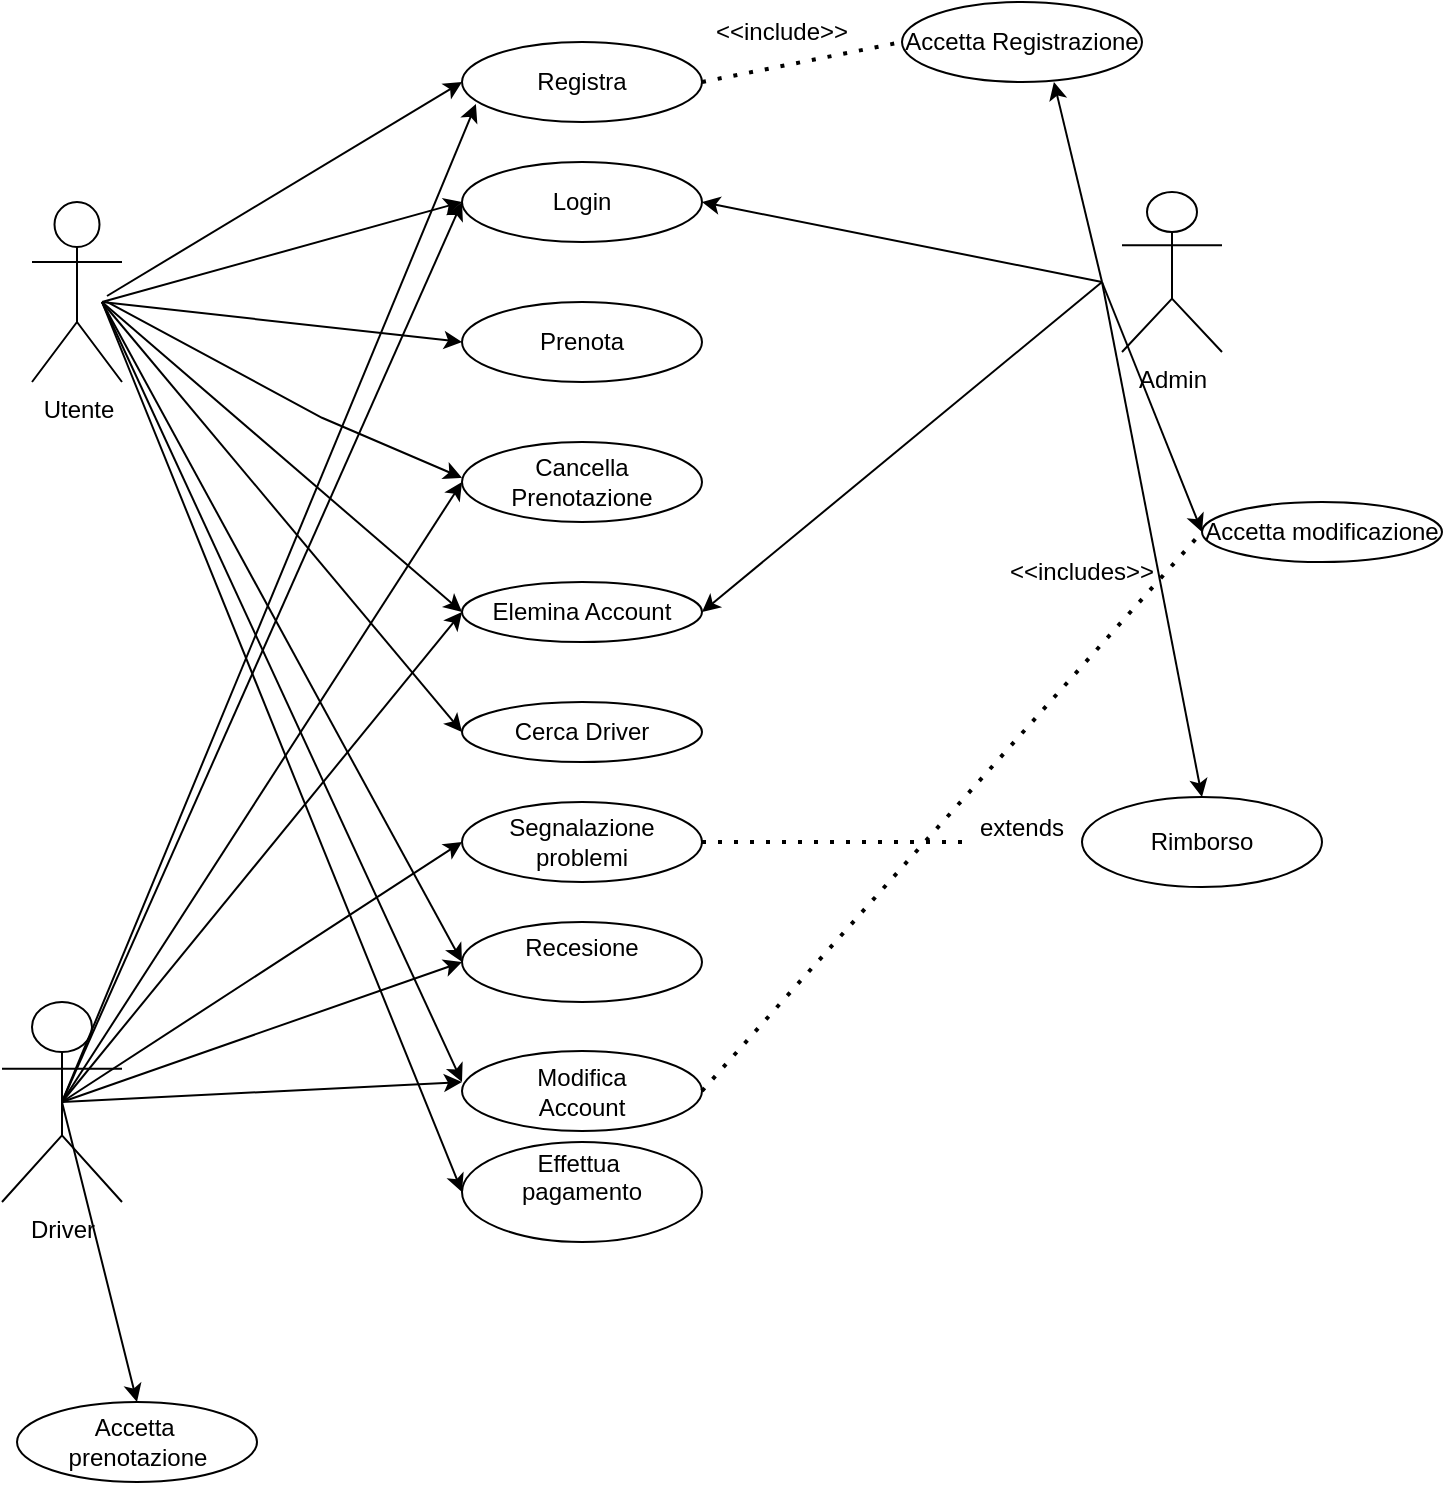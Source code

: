 <mxfile version="24.7.8">
  <diagram name="Page-1" id="5E8AEis7pYsPmu4Yoltq">
    <mxGraphModel dx="1969" dy="984" grid="1" gridSize="10" guides="1" tooltips="1" connect="1" arrows="1" fold="1" page="1" pageScale="1" pageWidth="827" pageHeight="1169" math="0" shadow="0">
      <root>
        <mxCell id="0" />
        <mxCell id="1" parent="0" />
        <mxCell id="i7_aCIMfBb2RZ3lDCCeZ-2" value="Admin&lt;div&gt;&lt;br&gt;&lt;/div&gt;" style="shape=umlActor;verticalLabelPosition=bottom;verticalAlign=top;html=1;outlineConnect=0;" vertex="1" parent="1">
          <mxGeometry x="650" y="115" width="50" height="80" as="geometry" />
        </mxCell>
        <mxCell id="i7_aCIMfBb2RZ3lDCCeZ-4" value="Driver&lt;div&gt;&lt;br&gt;&lt;/div&gt;" style="shape=umlActor;verticalLabelPosition=bottom;verticalAlign=top;html=1;outlineConnect=0;" vertex="1" parent="1">
          <mxGeometry x="90" y="520" width="60" height="100" as="geometry" />
        </mxCell>
        <mxCell id="i7_aCIMfBb2RZ3lDCCeZ-8" value="Registra" style="ellipse;whiteSpace=wrap;html=1;" vertex="1" parent="1">
          <mxGeometry x="320" y="40" width="120" height="40" as="geometry" />
        </mxCell>
        <mxCell id="i7_aCIMfBb2RZ3lDCCeZ-9" value="Prenota" style="ellipse;whiteSpace=wrap;html=1;" vertex="1" parent="1">
          <mxGeometry x="320" y="170" width="120" height="40" as="geometry" />
        </mxCell>
        <mxCell id="i7_aCIMfBb2RZ3lDCCeZ-10" value="Login" style="ellipse;whiteSpace=wrap;html=1;" vertex="1" parent="1">
          <mxGeometry x="320" y="100" width="120" height="40" as="geometry" />
        </mxCell>
        <mxCell id="i7_aCIMfBb2RZ3lDCCeZ-11" value="Elemina Account" style="ellipse;whiteSpace=wrap;html=1;" vertex="1" parent="1">
          <mxGeometry x="320" y="310" width="120" height="30" as="geometry" />
        </mxCell>
        <mxCell id="i7_aCIMfBb2RZ3lDCCeZ-12" value="Cancella&lt;br&gt;Prenotazione" style="ellipse;whiteSpace=wrap;html=1;" vertex="1" parent="1">
          <mxGeometry x="320" y="240" width="120" height="40" as="geometry" />
        </mxCell>
        <mxCell id="i7_aCIMfBb2RZ3lDCCeZ-13" value="Cerca Driver" style="ellipse;whiteSpace=wrap;html=1;" vertex="1" parent="1">
          <mxGeometry x="320" y="370" width="120" height="30" as="geometry" />
        </mxCell>
        <mxCell id="i7_aCIMfBb2RZ3lDCCeZ-14" value="Segnalazione&lt;br&gt;problemi" style="ellipse;whiteSpace=wrap;html=1;" vertex="1" parent="1">
          <mxGeometry x="320" y="420" width="120" height="40" as="geometry" />
        </mxCell>
        <mxCell id="i7_aCIMfBb2RZ3lDCCeZ-15" value="Recesione&lt;div&gt;&lt;br&gt;&lt;/div&gt;" style="ellipse;whiteSpace=wrap;html=1;" vertex="1" parent="1">
          <mxGeometry x="320" y="480" width="120" height="40" as="geometry" />
        </mxCell>
        <mxCell id="i7_aCIMfBb2RZ3lDCCeZ-17" value="Modifica&lt;br&gt;Account" style="ellipse;whiteSpace=wrap;html=1;" vertex="1" parent="1">
          <mxGeometry x="320" y="544.5" width="120" height="40" as="geometry" />
        </mxCell>
        <mxCell id="i7_aCIMfBb2RZ3lDCCeZ-19" value="Effettua&amp;nbsp;&lt;br&gt;pagamento&lt;div&gt;&lt;br&gt;&lt;/div&gt;" style="ellipse;whiteSpace=wrap;html=1;" vertex="1" parent="1">
          <mxGeometry x="320" y="590" width="120" height="50" as="geometry" />
        </mxCell>
        <mxCell id="i7_aCIMfBb2RZ3lDCCeZ-21" value="" style="endArrow=classic;html=1;rounded=0;entryX=0;entryY=0.5;entryDx=0;entryDy=0;" edge="1" parent="1" target="i7_aCIMfBb2RZ3lDCCeZ-8">
          <mxGeometry width="50" height="50" relative="1" as="geometry">
            <mxPoint x="142.5" y="167" as="sourcePoint" />
            <mxPoint x="323.96" y="80" as="targetPoint" />
          </mxGeometry>
        </mxCell>
        <mxCell id="i7_aCIMfBb2RZ3lDCCeZ-24" value="" style="endArrow=classic;html=1;rounded=0;entryX=0.058;entryY=0.775;entryDx=0;entryDy=0;entryPerimeter=0;exitX=0.5;exitY=0.5;exitDx=0;exitDy=0;exitPerimeter=0;" edge="1" parent="1" source="i7_aCIMfBb2RZ3lDCCeZ-4" target="i7_aCIMfBb2RZ3lDCCeZ-8">
          <mxGeometry width="50" height="50" relative="1" as="geometry">
            <mxPoint x="130" y="510" as="sourcePoint" />
            <mxPoint x="180" y="460" as="targetPoint" />
          </mxGeometry>
        </mxCell>
        <mxCell id="i7_aCIMfBb2RZ3lDCCeZ-27" value="" style="endArrow=classic;html=1;rounded=0;exitX=0.5;exitY=0.5;exitDx=0;exitDy=0;exitPerimeter=0;" edge="1" parent="1" source="i7_aCIMfBb2RZ3lDCCeZ-4">
          <mxGeometry width="50" height="50" relative="1" as="geometry">
            <mxPoint x="150" y="550" as="sourcePoint" />
            <mxPoint x="320" y="120" as="targetPoint" />
          </mxGeometry>
        </mxCell>
        <mxCell id="i7_aCIMfBb2RZ3lDCCeZ-28" value="" style="endArrow=classic;html=1;rounded=0;entryX=0;entryY=0.5;entryDx=0;entryDy=0;" edge="1" parent="1" target="i7_aCIMfBb2RZ3lDCCeZ-10">
          <mxGeometry width="50" height="50" relative="1" as="geometry">
            <mxPoint x="140" y="170" as="sourcePoint" />
            <mxPoint x="200" y="160" as="targetPoint" />
            <Array as="points" />
          </mxGeometry>
        </mxCell>
        <mxCell id="i7_aCIMfBb2RZ3lDCCeZ-31" value="" style="endArrow=classic;html=1;rounded=0;entryX=0;entryY=0.5;entryDx=0;entryDy=0;" edge="1" parent="1" target="i7_aCIMfBb2RZ3lDCCeZ-9">
          <mxGeometry width="50" height="50" relative="1" as="geometry">
            <mxPoint x="140" y="170" as="sourcePoint" />
            <mxPoint x="192.5" y="145" as="targetPoint" />
          </mxGeometry>
        </mxCell>
        <mxCell id="i7_aCIMfBb2RZ3lDCCeZ-32" value="" style="endArrow=classic;html=1;rounded=0;entryX=0;entryY=0.5;entryDx=0;entryDy=0;" edge="1" parent="1">
          <mxGeometry width="50" height="50" relative="1" as="geometry">
            <mxPoint x="142.5" y="169.995" as="sourcePoint" />
            <mxPoint x="320" y="257.88" as="targetPoint" />
            <Array as="points">
              <mxPoint x="250" y="227.88" />
            </Array>
          </mxGeometry>
        </mxCell>
        <mxCell id="i7_aCIMfBb2RZ3lDCCeZ-34" value="" style="endArrow=classic;html=1;rounded=0;entryX=0;entryY=0.5;entryDx=0;entryDy=0;" edge="1" parent="1" target="i7_aCIMfBb2RZ3lDCCeZ-12">
          <mxGeometry width="50" height="50" relative="1" as="geometry">
            <mxPoint x="120" y="570" as="sourcePoint" />
            <mxPoint x="170" y="520" as="targetPoint" />
          </mxGeometry>
        </mxCell>
        <mxCell id="i7_aCIMfBb2RZ3lDCCeZ-35" value="" style="endArrow=classic;html=1;rounded=0;entryX=0;entryY=0.5;entryDx=0;entryDy=0;" edge="1" parent="1" target="i7_aCIMfBb2RZ3lDCCeZ-14">
          <mxGeometry width="50" height="50" relative="1" as="geometry">
            <mxPoint x="120" y="570" as="sourcePoint" />
            <mxPoint x="170" y="520" as="targetPoint" />
          </mxGeometry>
        </mxCell>
        <mxCell id="i7_aCIMfBb2RZ3lDCCeZ-36" value="" style="endArrow=classic;html=1;rounded=0;entryX=1;entryY=0.5;entryDx=0;entryDy=0;" edge="1" parent="1" target="i7_aCIMfBb2RZ3lDCCeZ-10">
          <mxGeometry width="50" height="50" relative="1" as="geometry">
            <mxPoint x="640" y="160" as="sourcePoint" />
            <mxPoint x="580" y="155" as="targetPoint" />
          </mxGeometry>
        </mxCell>
        <mxCell id="i7_aCIMfBb2RZ3lDCCeZ-37" value="" style="endArrow=classic;html=1;rounded=0;entryX=1;entryY=0.5;entryDx=0;entryDy=0;" edge="1" parent="1" target="i7_aCIMfBb2RZ3lDCCeZ-11">
          <mxGeometry width="50" height="50" relative="1" as="geometry">
            <mxPoint x="640" y="160" as="sourcePoint" />
            <mxPoint x="610" y="270" as="targetPoint" />
          </mxGeometry>
        </mxCell>
        <mxCell id="i7_aCIMfBb2RZ3lDCCeZ-38" value="" style="endArrow=classic;html=1;rounded=0;entryX=0;entryY=0.5;entryDx=0;entryDy=0;" edge="1" parent="1" target="i7_aCIMfBb2RZ3lDCCeZ-13">
          <mxGeometry width="50" height="50" relative="1" as="geometry">
            <mxPoint x="140" y="170" as="sourcePoint" />
            <mxPoint x="90" y="280" as="targetPoint" />
          </mxGeometry>
        </mxCell>
        <mxCell id="i7_aCIMfBb2RZ3lDCCeZ-39" value="" style="endArrow=classic;html=1;rounded=0;entryX=0;entryY=0.5;entryDx=0;entryDy=0;" edge="1" parent="1" target="i7_aCIMfBb2RZ3lDCCeZ-15">
          <mxGeometry width="50" height="50" relative="1" as="geometry">
            <mxPoint x="120" y="570" as="sourcePoint" />
            <mxPoint x="170" y="520" as="targetPoint" />
          </mxGeometry>
        </mxCell>
        <mxCell id="i7_aCIMfBb2RZ3lDCCeZ-40" value="" style="endArrow=classic;html=1;rounded=0;entryX=0;entryY=0.5;entryDx=0;entryDy=0;" edge="1" parent="1" target="i7_aCIMfBb2RZ3lDCCeZ-15">
          <mxGeometry width="50" height="50" relative="1" as="geometry">
            <mxPoint x="140" y="170" as="sourcePoint" />
            <mxPoint x="120" y="300" as="targetPoint" />
          </mxGeometry>
        </mxCell>
        <mxCell id="i7_aCIMfBb2RZ3lDCCeZ-41" value="" style="endArrow=classic;html=1;rounded=0;entryX=0;entryY=0.5;entryDx=0;entryDy=0;" edge="1" parent="1" target="i7_aCIMfBb2RZ3lDCCeZ-19">
          <mxGeometry width="50" height="50" relative="1" as="geometry">
            <mxPoint x="140" y="170" as="sourcePoint" />
            <mxPoint x="260" y="570" as="targetPoint" />
          </mxGeometry>
        </mxCell>
        <mxCell id="i7_aCIMfBb2RZ3lDCCeZ-42" value="" style="endArrow=classic;html=1;rounded=0;exitX=0.5;exitY=0.5;exitDx=0;exitDy=0;exitPerimeter=0;" edge="1" parent="1" source="i7_aCIMfBb2RZ3lDCCeZ-4">
          <mxGeometry width="50" height="50" relative="1" as="geometry">
            <mxPoint x="270" y="610" as="sourcePoint" />
            <mxPoint x="320" y="560" as="targetPoint" />
          </mxGeometry>
        </mxCell>
        <mxCell id="i7_aCIMfBb2RZ3lDCCeZ-43" value="" style="endArrow=classic;html=1;rounded=0;" edge="1" parent="1">
          <mxGeometry width="50" height="50" relative="1" as="geometry">
            <mxPoint x="140" y="170" as="sourcePoint" />
            <mxPoint x="320" y="560" as="targetPoint" />
          </mxGeometry>
        </mxCell>
        <mxCell id="i7_aCIMfBb2RZ3lDCCeZ-44" value="" style="endArrow=none;dashed=1;html=1;dashPattern=1 3;strokeWidth=2;rounded=0;" edge="1" parent="1" target="i7_aCIMfBb2RZ3lDCCeZ-49">
          <mxGeometry width="50" height="50" relative="1" as="geometry">
            <mxPoint x="440" y="440" as="sourcePoint" />
            <mxPoint x="630" y="440" as="targetPoint" />
          </mxGeometry>
        </mxCell>
        <mxCell id="i7_aCIMfBb2RZ3lDCCeZ-45" value="Rimborso" style="ellipse;whiteSpace=wrap;html=1;" vertex="1" parent="1">
          <mxGeometry x="630" y="417.5" width="120" height="45" as="geometry" />
        </mxCell>
        <mxCell id="i7_aCIMfBb2RZ3lDCCeZ-46" value="" style="endArrow=classic;html=1;rounded=0;entryX=0.5;entryY=0;entryDx=0;entryDy=0;" edge="1" parent="1" target="i7_aCIMfBb2RZ3lDCCeZ-45">
          <mxGeometry width="50" height="50" relative="1" as="geometry">
            <mxPoint x="640" y="160" as="sourcePoint" />
            <mxPoint x="680" y="250" as="targetPoint" />
          </mxGeometry>
        </mxCell>
        <mxCell id="i7_aCIMfBb2RZ3lDCCeZ-47" value="" style="endArrow=classic;html=1;rounded=0;entryX=0;entryY=0.5;entryDx=0;entryDy=0;" edge="1" parent="1" target="i7_aCIMfBb2RZ3lDCCeZ-11">
          <mxGeometry width="50" height="50" relative="1" as="geometry">
            <mxPoint x="140" y="170" as="sourcePoint" />
            <mxPoint x="440" y="370" as="targetPoint" />
          </mxGeometry>
        </mxCell>
        <mxCell id="i7_aCIMfBb2RZ3lDCCeZ-48" value="" style="endArrow=classic;html=1;rounded=0;entryX=0;entryY=0.5;entryDx=0;entryDy=0;exitX=0.5;exitY=0.5;exitDx=0;exitDy=0;exitPerimeter=0;" edge="1" parent="1" source="i7_aCIMfBb2RZ3lDCCeZ-4" target="i7_aCIMfBb2RZ3lDCCeZ-11">
          <mxGeometry width="50" height="50" relative="1" as="geometry">
            <mxPoint x="130" y="570" as="sourcePoint" />
            <mxPoint x="180" y="520" as="targetPoint" />
          </mxGeometry>
        </mxCell>
        <mxCell id="i7_aCIMfBb2RZ3lDCCeZ-49" value="extends&lt;div&gt;&lt;br&gt;&lt;/div&gt;" style="text;html=1;align=center;verticalAlign=middle;whiteSpace=wrap;rounded=0;" vertex="1" parent="1">
          <mxGeometry x="570" y="425" width="60" height="30" as="geometry" />
        </mxCell>
        <mxCell id="i7_aCIMfBb2RZ3lDCCeZ-50" value="Accetta Registrazione" style="ellipse;whiteSpace=wrap;html=1;" vertex="1" parent="1">
          <mxGeometry x="540" y="20" width="120" height="40" as="geometry" />
        </mxCell>
        <mxCell id="i7_aCIMfBb2RZ3lDCCeZ-51" value="Accetta&amp;nbsp;&lt;br&gt;prenotazione" style="ellipse;whiteSpace=wrap;html=1;" vertex="1" parent="1">
          <mxGeometry x="97.5" y="720" width="120" height="40" as="geometry" />
        </mxCell>
        <mxCell id="i7_aCIMfBb2RZ3lDCCeZ-52" value="" style="endArrow=classic;html=1;rounded=0;exitX=0.5;exitY=0.5;exitDx=0;exitDy=0;exitPerimeter=0;entryX=0.5;entryY=0;entryDx=0;entryDy=0;" edge="1" parent="1" source="i7_aCIMfBb2RZ3lDCCeZ-4" target="i7_aCIMfBb2RZ3lDCCeZ-51">
          <mxGeometry width="50" height="50" relative="1" as="geometry">
            <mxPoint x="390" y="770" as="sourcePoint" />
            <mxPoint x="440" y="720" as="targetPoint" />
          </mxGeometry>
        </mxCell>
        <mxCell id="i7_aCIMfBb2RZ3lDCCeZ-53" value="" style="endArrow=none;dashed=1;html=1;dashPattern=1 3;strokeWidth=2;rounded=0;entryX=0;entryY=0.5;entryDx=0;entryDy=0;" edge="1" parent="1" target="i7_aCIMfBb2RZ3lDCCeZ-50">
          <mxGeometry width="50" height="50" relative="1" as="geometry">
            <mxPoint x="440" y="60" as="sourcePoint" />
            <mxPoint x="490" y="10" as="targetPoint" />
          </mxGeometry>
        </mxCell>
        <mxCell id="i7_aCIMfBb2RZ3lDCCeZ-54" value="&amp;lt;&amp;lt;include&amp;gt;&amp;gt;" style="text;html=1;align=center;verticalAlign=middle;whiteSpace=wrap;rounded=0;" vertex="1" parent="1">
          <mxGeometry x="450" y="20" width="60" height="30" as="geometry" />
        </mxCell>
        <mxCell id="i7_aCIMfBb2RZ3lDCCeZ-55" value="" style="endArrow=classic;html=1;rounded=0;entryX=0.633;entryY=1;entryDx=0;entryDy=0;entryPerimeter=0;" edge="1" parent="1" target="i7_aCIMfBb2RZ3lDCCeZ-50">
          <mxGeometry width="50" height="50" relative="1" as="geometry">
            <mxPoint x="640" y="160" as="sourcePoint" />
            <mxPoint x="650" y="80" as="targetPoint" />
          </mxGeometry>
        </mxCell>
        <mxCell id="i7_aCIMfBb2RZ3lDCCeZ-56" value="" style="endArrow=none;dashed=1;html=1;dashPattern=1 3;strokeWidth=2;rounded=0;exitX=1;exitY=0.5;exitDx=0;exitDy=0;entryX=0;entryY=0.5;entryDx=0;entryDy=0;" edge="1" parent="1" source="i7_aCIMfBb2RZ3lDCCeZ-17" target="i7_aCIMfBb2RZ3lDCCeZ-57">
          <mxGeometry width="50" height="50" relative="1" as="geometry">
            <mxPoint x="430" y="560" as="sourcePoint" />
            <mxPoint x="700" y="280" as="targetPoint" />
          </mxGeometry>
        </mxCell>
        <mxCell id="i7_aCIMfBb2RZ3lDCCeZ-57" value="Accetta modificazione" style="ellipse;whiteSpace=wrap;html=1;" vertex="1" parent="1">
          <mxGeometry x="690" y="270" width="120" height="30" as="geometry" />
        </mxCell>
        <mxCell id="i7_aCIMfBb2RZ3lDCCeZ-58" value="&amp;lt;&amp;lt;includes&amp;gt;&amp;gt;" style="text;html=1;align=center;verticalAlign=middle;whiteSpace=wrap;rounded=0;" vertex="1" parent="1">
          <mxGeometry x="600" y="290" width="60" height="30" as="geometry" />
        </mxCell>
        <mxCell id="i7_aCIMfBb2RZ3lDCCeZ-61" value="" style="endArrow=classic;html=1;rounded=0;entryX=0;entryY=0.5;entryDx=0;entryDy=0;" edge="1" parent="1" target="i7_aCIMfBb2RZ3lDCCeZ-57">
          <mxGeometry width="50" height="50" relative="1" as="geometry">
            <mxPoint x="640" y="160" as="sourcePoint" />
            <mxPoint x="440" y="420" as="targetPoint" />
          </mxGeometry>
        </mxCell>
        <mxCell id="i7_aCIMfBb2RZ3lDCCeZ-1" value="Utente&lt;div&gt;&lt;br&gt;&lt;/div&gt;" style="shape=umlActor;verticalLabelPosition=bottom;verticalAlign=top;html=1;outlineConnect=0;" vertex="1" parent="1">
          <mxGeometry x="105" y="120" width="45" height="90" as="geometry" />
        </mxCell>
      </root>
    </mxGraphModel>
  </diagram>
</mxfile>
